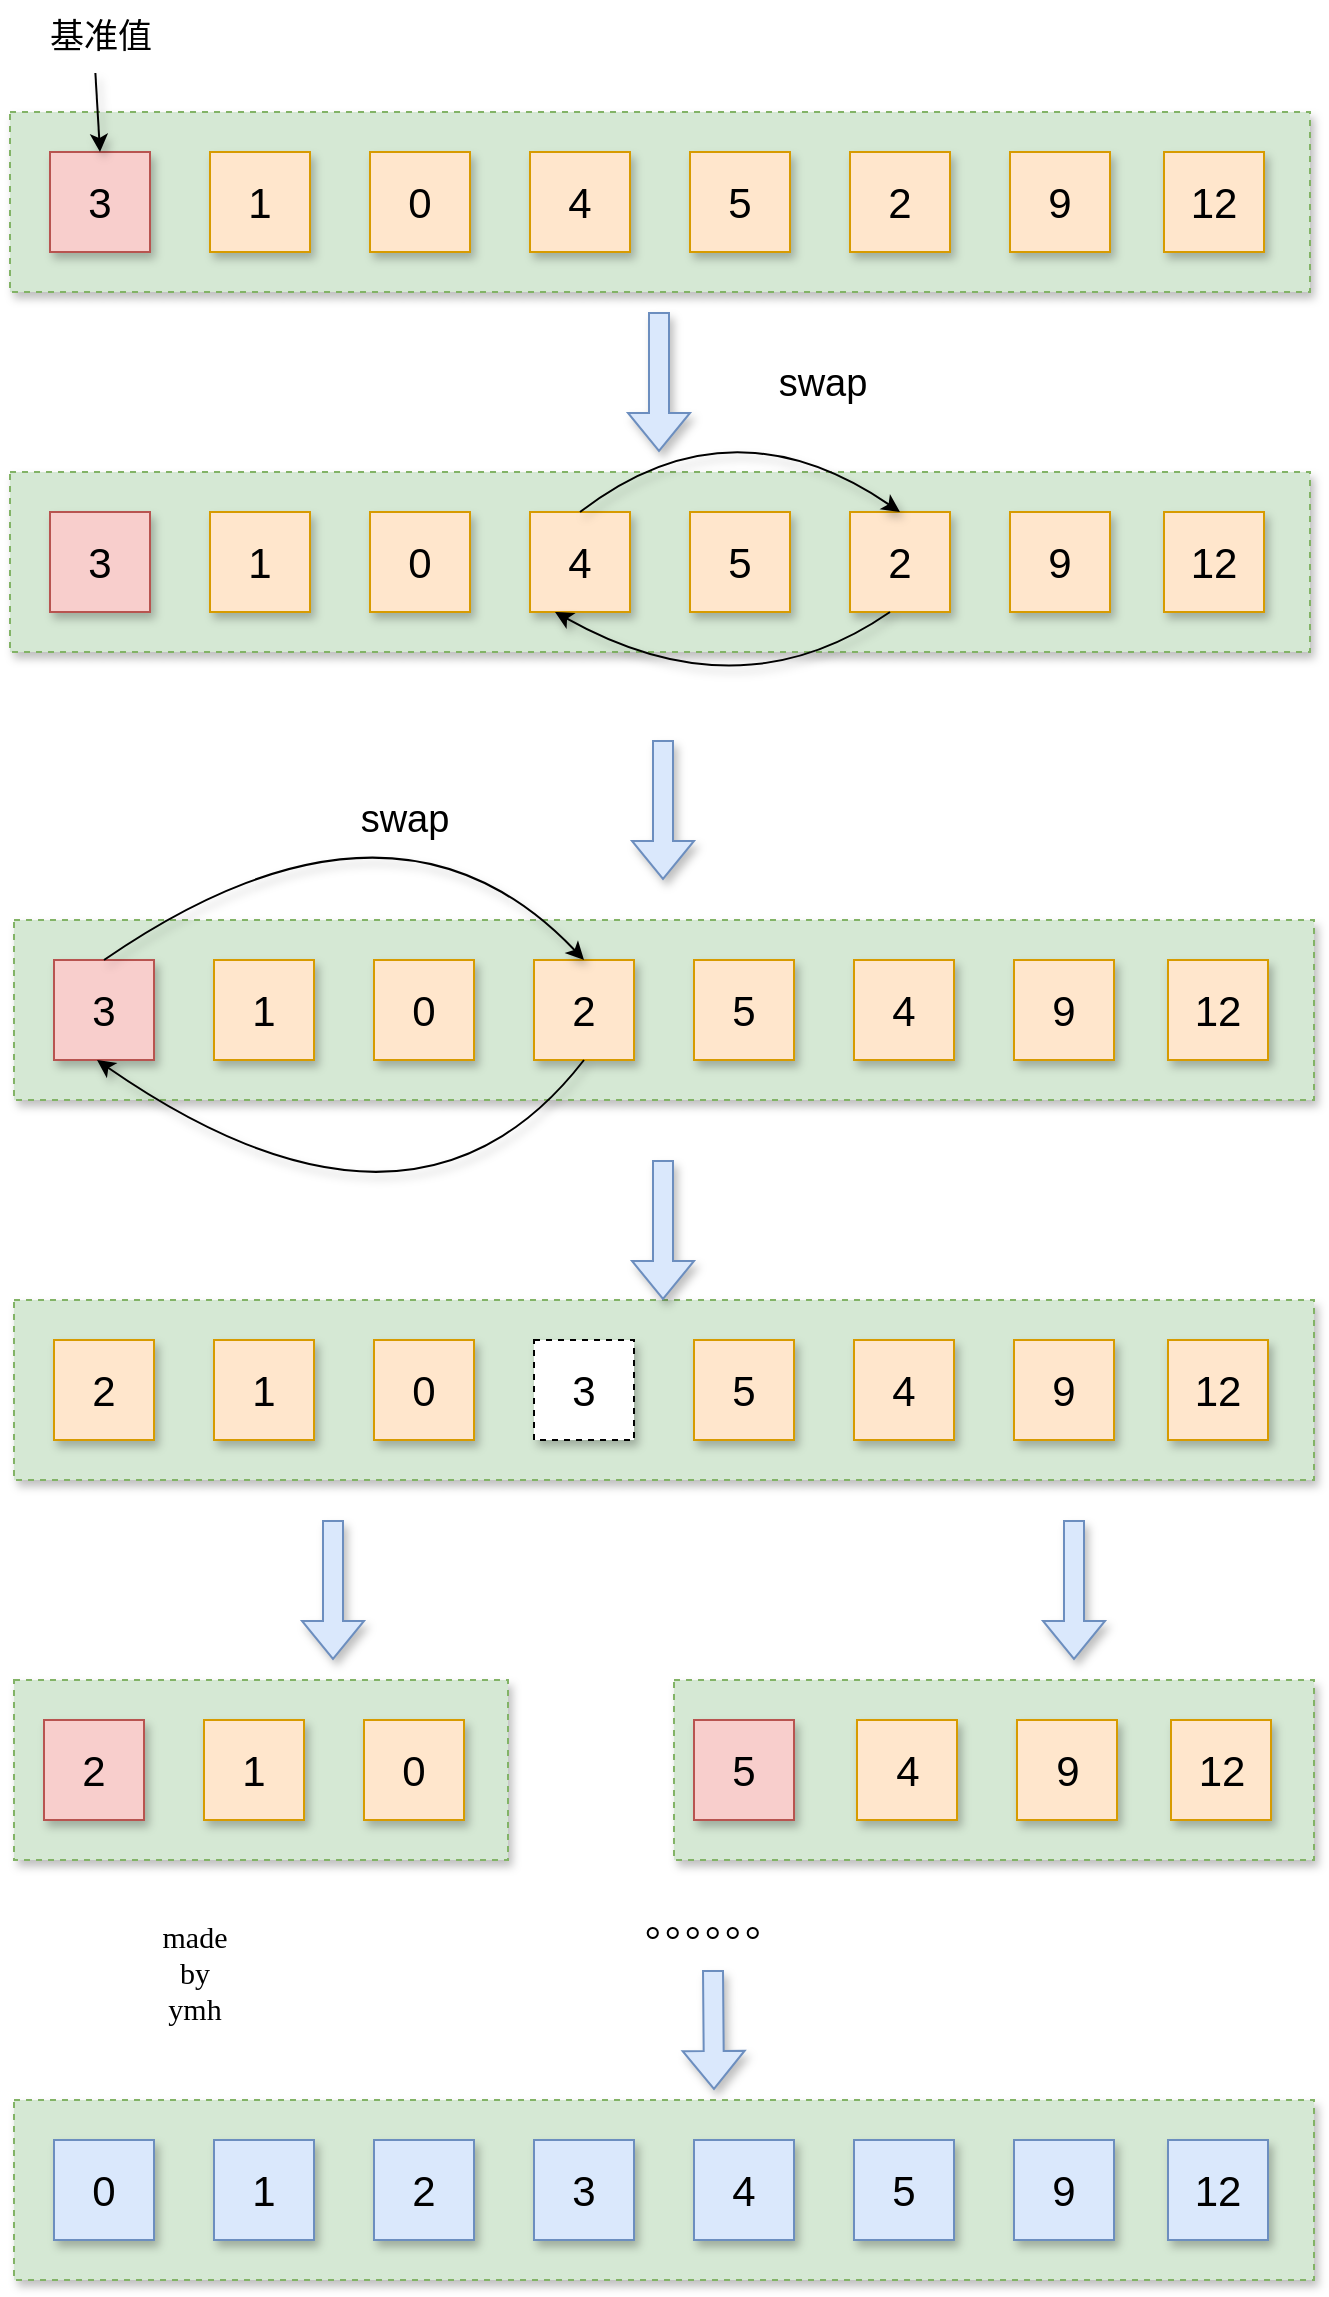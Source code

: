 <mxfile version="24.6.2" type="github" pages="2">
  <diagram name="第 1 页" id="BigGJyOWPHhynoeD0Nnt">
    <mxGraphModel dx="2100" dy="1188" grid="0" gridSize="10" guides="1" tooltips="1" connect="1" arrows="1" fold="1" page="0" pageScale="1" pageWidth="827" pageHeight="1169" background="#ffffff" math="0" shadow="0">
      <root>
        <mxCell id="0" />
        <mxCell id="1" parent="0" />
        <mxCell id="Dfdj8npjzUzR_2U560MS-1" value="" style="rounded=0;whiteSpace=wrap;html=1;dashed=1;fillColor=#d5e8d4;strokeColor=#82b366;shadow=1;" vertex="1" parent="1">
          <mxGeometry x="200" y="200" width="650" height="90" as="geometry" />
        </mxCell>
        <mxCell id="Dfdj8npjzUzR_2U560MS-2" value="&lt;span style=&quot;font-size: 21px;&quot;&gt;3&lt;/span&gt;" style="whiteSpace=wrap;html=1;aspect=fixed;fillColor=#f8cecc;strokeColor=#b85450;shadow=1;" vertex="1" parent="1">
          <mxGeometry x="220" y="220" width="50" height="50" as="geometry" />
        </mxCell>
        <mxCell id="Dfdj8npjzUzR_2U560MS-4" value="&lt;font style=&quot;font-size: 21px;&quot;&gt;1&lt;/font&gt;" style="whiteSpace=wrap;html=1;aspect=fixed;fillColor=#ffe6cc;strokeColor=#d79b00;shadow=1;" vertex="1" parent="1">
          <mxGeometry x="300" y="220" width="50" height="50" as="geometry" />
        </mxCell>
        <mxCell id="Dfdj8npjzUzR_2U560MS-6" value="&lt;font style=&quot;font-size: 21px;&quot;&gt;0&lt;/font&gt;" style="whiteSpace=wrap;html=1;aspect=fixed;fillColor=#ffe6cc;strokeColor=#d79b00;shadow=1;" vertex="1" parent="1">
          <mxGeometry x="380" y="220" width="50" height="50" as="geometry" />
        </mxCell>
        <mxCell id="Dfdj8npjzUzR_2U560MS-8" value="&lt;font style=&quot;font-size: 21px;&quot;&gt;4&lt;/font&gt;" style="whiteSpace=wrap;html=1;aspect=fixed;fillColor=#ffe6cc;strokeColor=#d79b00;shadow=1;" vertex="1" parent="1">
          <mxGeometry x="460" y="220" width="50" height="50" as="geometry" />
        </mxCell>
        <mxCell id="Dfdj8npjzUzR_2U560MS-9" value="&lt;font style=&quot;font-size: 21px;&quot;&gt;5&lt;/font&gt;" style="whiteSpace=wrap;html=1;aspect=fixed;fillColor=#ffe6cc;strokeColor=#d79b00;shadow=1;" vertex="1" parent="1">
          <mxGeometry x="540" y="220" width="50" height="50" as="geometry" />
        </mxCell>
        <mxCell id="Dfdj8npjzUzR_2U560MS-10" value="&lt;span style=&quot;font-size: 21px;&quot;&gt;2&lt;/span&gt;" style="whiteSpace=wrap;html=1;aspect=fixed;fillColor=#ffe6cc;strokeColor=#d79b00;shadow=1;" vertex="1" parent="1">
          <mxGeometry x="620" y="220" width="50" height="50" as="geometry" />
        </mxCell>
        <mxCell id="Dfdj8npjzUzR_2U560MS-11" value="&lt;font style=&quot;font-size: 21px;&quot;&gt;9&lt;/font&gt;" style="whiteSpace=wrap;html=1;aspect=fixed;fillColor=#ffe6cc;strokeColor=#d79b00;shadow=1;" vertex="1" parent="1">
          <mxGeometry x="700" y="220" width="50" height="50" as="geometry" />
        </mxCell>
        <mxCell id="Dfdj8npjzUzR_2U560MS-12" value="&lt;font style=&quot;font-size: 21px;&quot;&gt;12&lt;/font&gt;" style="whiteSpace=wrap;html=1;aspect=fixed;fillColor=#ffe6cc;strokeColor=#d79b00;shadow=1;" vertex="1" parent="1">
          <mxGeometry x="777" y="220" width="50" height="50" as="geometry" />
        </mxCell>
        <mxCell id="Dfdj8npjzUzR_2U560MS-13" value="&lt;font style=&quot;font-size: 17px;&quot;&gt;基准值&lt;/font&gt;" style="text;html=1;align=center;verticalAlign=middle;resizable=0;points=[];autosize=1;strokeColor=none;fillColor=none;shadow=1;" vertex="1" parent="1">
          <mxGeometry x="210" y="148" width="70" height="30" as="geometry" />
        </mxCell>
        <mxCell id="Dfdj8npjzUzR_2U560MS-14" value="" style="endArrow=classic;html=1;rounded=0;exitX=0.467;exitY=1.083;exitDx=0;exitDy=0;exitPerimeter=0;entryX=0.5;entryY=0;entryDx=0;entryDy=0;shadow=1;" edge="1" parent="1" source="Dfdj8npjzUzR_2U560MS-13" target="Dfdj8npjzUzR_2U560MS-2">
          <mxGeometry width="50" height="50" relative="1" as="geometry">
            <mxPoint x="450" y="300" as="sourcePoint" />
            <mxPoint x="500" y="250" as="targetPoint" />
          </mxGeometry>
        </mxCell>
        <mxCell id="Dfdj8npjzUzR_2U560MS-16" value="" style="rounded=0;whiteSpace=wrap;html=1;dashed=1;fillColor=#d5e8d4;strokeColor=#82b366;shadow=1;" vertex="1" parent="1">
          <mxGeometry x="200" y="380" width="650" height="90" as="geometry" />
        </mxCell>
        <mxCell id="Dfdj8npjzUzR_2U560MS-17" value="&lt;span style=&quot;font-size: 21px;&quot;&gt;3&lt;/span&gt;" style="whiteSpace=wrap;html=1;aspect=fixed;fillColor=#f8cecc;strokeColor=#b85450;shadow=1;" vertex="1" parent="1">
          <mxGeometry x="220" y="400" width="50" height="50" as="geometry" />
        </mxCell>
        <mxCell id="Dfdj8npjzUzR_2U560MS-18" value="&lt;font style=&quot;font-size: 21px;&quot;&gt;1&lt;/font&gt;" style="whiteSpace=wrap;html=1;aspect=fixed;fillColor=#ffe6cc;strokeColor=#d79b00;shadow=1;" vertex="1" parent="1">
          <mxGeometry x="300" y="400" width="50" height="50" as="geometry" />
        </mxCell>
        <mxCell id="Dfdj8npjzUzR_2U560MS-19" value="&lt;font style=&quot;font-size: 21px;&quot;&gt;0&lt;/font&gt;" style="whiteSpace=wrap;html=1;aspect=fixed;fillColor=#ffe6cc;strokeColor=#d79b00;shadow=1;" vertex="1" parent="1">
          <mxGeometry x="380" y="400" width="50" height="50" as="geometry" />
        </mxCell>
        <mxCell id="Dfdj8npjzUzR_2U560MS-20" value="&lt;font style=&quot;font-size: 21px;&quot;&gt;4&lt;/font&gt;" style="whiteSpace=wrap;html=1;aspect=fixed;fillColor=#ffe6cc;strokeColor=#d79b00;shadow=1;" vertex="1" parent="1">
          <mxGeometry x="460" y="400" width="50" height="50" as="geometry" />
        </mxCell>
        <mxCell id="Dfdj8npjzUzR_2U560MS-21" value="&lt;font style=&quot;font-size: 21px;&quot;&gt;5&lt;/font&gt;" style="whiteSpace=wrap;html=1;aspect=fixed;fillColor=#ffe6cc;strokeColor=#d79b00;shadow=1;" vertex="1" parent="1">
          <mxGeometry x="540" y="400" width="50" height="50" as="geometry" />
        </mxCell>
        <mxCell id="Dfdj8npjzUzR_2U560MS-22" value="&lt;span style=&quot;font-size: 21px;&quot;&gt;2&lt;/span&gt;" style="whiteSpace=wrap;html=1;aspect=fixed;fillColor=#ffe6cc;strokeColor=#d79b00;shadow=1;" vertex="1" parent="1">
          <mxGeometry x="620" y="400" width="50" height="50" as="geometry" />
        </mxCell>
        <mxCell id="Dfdj8npjzUzR_2U560MS-23" value="&lt;font style=&quot;font-size: 21px;&quot;&gt;9&lt;/font&gt;" style="whiteSpace=wrap;html=1;aspect=fixed;fillColor=#ffe6cc;strokeColor=#d79b00;shadow=1;" vertex="1" parent="1">
          <mxGeometry x="700" y="400" width="50" height="50" as="geometry" />
        </mxCell>
        <mxCell id="Dfdj8npjzUzR_2U560MS-24" value="&lt;font style=&quot;font-size: 21px;&quot;&gt;12&lt;/font&gt;" style="whiteSpace=wrap;html=1;aspect=fixed;fillColor=#ffe6cc;strokeColor=#d79b00;shadow=1;" vertex="1" parent="1">
          <mxGeometry x="777" y="400" width="50" height="50" as="geometry" />
        </mxCell>
        <mxCell id="Dfdj8npjzUzR_2U560MS-25" value="" style="shape=flexArrow;endArrow=classic;html=1;rounded=0;fillColor=#dae8fc;strokeColor=#6c8ebf;shadow=1;" edge="1" parent="1">
          <mxGeometry width="50" height="50" relative="1" as="geometry">
            <mxPoint x="524.5" y="300" as="sourcePoint" />
            <mxPoint x="524.5" y="370" as="targetPoint" />
          </mxGeometry>
        </mxCell>
        <mxCell id="Dfdj8npjzUzR_2U560MS-28" value="" style="endArrow=classic;html=1;rounded=0;exitX=0.5;exitY=0;exitDx=0;exitDy=0;entryX=0.5;entryY=0;entryDx=0;entryDy=0;curved=1;shadow=1;" edge="1" parent="1" source="Dfdj8npjzUzR_2U560MS-20" target="Dfdj8npjzUzR_2U560MS-22">
          <mxGeometry width="50" height="50" relative="1" as="geometry">
            <mxPoint x="440" y="430" as="sourcePoint" />
            <mxPoint x="490" y="380" as="targetPoint" />
            <Array as="points">
              <mxPoint x="560" y="342" />
            </Array>
          </mxGeometry>
        </mxCell>
        <mxCell id="Dfdj8npjzUzR_2U560MS-29" value="" style="endArrow=classic;html=1;rounded=0;entryX=0.25;entryY=1;entryDx=0;entryDy=0;curved=1;shadow=1;" edge="1" parent="1" target="Dfdj8npjzUzR_2U560MS-20">
          <mxGeometry width="50" height="50" relative="1" as="geometry">
            <mxPoint x="640" y="450" as="sourcePoint" />
            <mxPoint x="480" y="440" as="targetPoint" />
            <Array as="points">
              <mxPoint x="565" y="502" />
            </Array>
          </mxGeometry>
        </mxCell>
        <mxCell id="Dfdj8npjzUzR_2U560MS-30" value="&lt;font style=&quot;font-size: 19px;&quot;&gt;swap&lt;/font&gt;" style="text;html=1;align=center;verticalAlign=middle;resizable=0;points=[];autosize=1;strokeColor=none;fillColor=none;shadow=1;" vertex="1" parent="1">
          <mxGeometry x="571" y="316" width="70" height="40" as="geometry" />
        </mxCell>
        <mxCell id="Dfdj8npjzUzR_2U560MS-47" value="" style="rounded=0;whiteSpace=wrap;html=1;dashed=1;fillColor=#d5e8d4;strokeColor=#82b366;shadow=1;" vertex="1" parent="1">
          <mxGeometry x="202" y="794" width="650" height="90" as="geometry" />
        </mxCell>
        <mxCell id="Dfdj8npjzUzR_2U560MS-48" value="&lt;span style=&quot;font-size: 21px;&quot;&gt;2&lt;/span&gt;" style="whiteSpace=wrap;html=1;aspect=fixed;fillColor=#ffe6cc;strokeColor=#d79b00;shadow=1;" vertex="1" parent="1">
          <mxGeometry x="222" y="814" width="50" height="50" as="geometry" />
        </mxCell>
        <mxCell id="Dfdj8npjzUzR_2U560MS-49" value="&lt;font style=&quot;font-size: 21px;&quot;&gt;1&lt;/font&gt;" style="whiteSpace=wrap;html=1;aspect=fixed;fillColor=#ffe6cc;strokeColor=#d79b00;shadow=1;" vertex="1" parent="1">
          <mxGeometry x="302" y="814" width="50" height="50" as="geometry" />
        </mxCell>
        <mxCell id="Dfdj8npjzUzR_2U560MS-50" value="&lt;font style=&quot;font-size: 21px;&quot;&gt;0&lt;/font&gt;" style="whiteSpace=wrap;html=1;aspect=fixed;fillColor=#ffe6cc;strokeColor=#d79b00;shadow=1;" vertex="1" parent="1">
          <mxGeometry x="382" y="814" width="50" height="50" as="geometry" />
        </mxCell>
        <mxCell id="Dfdj8npjzUzR_2U560MS-51" value="&lt;span style=&quot;font-size: 21px;&quot;&gt;5&lt;/span&gt;" style="whiteSpace=wrap;html=1;aspect=fixed;fillColor=#ffe6cc;strokeColor=#d79b00;shadow=1;" vertex="1" parent="1">
          <mxGeometry x="542" y="814" width="50" height="50" as="geometry" />
        </mxCell>
        <mxCell id="Dfdj8npjzUzR_2U560MS-52" value="&lt;span style=&quot;font-size: 21px;&quot;&gt;3&lt;/span&gt;" style="whiteSpace=wrap;html=1;aspect=fixed;dashed=1;shadow=1;" vertex="1" parent="1">
          <mxGeometry x="462" y="814" width="50" height="50" as="geometry" />
        </mxCell>
        <mxCell id="Dfdj8npjzUzR_2U560MS-53" value="&lt;span style=&quot;font-size: 21px;&quot;&gt;4&lt;/span&gt;" style="whiteSpace=wrap;html=1;aspect=fixed;fillColor=#ffe6cc;strokeColor=#d79b00;shadow=1;" vertex="1" parent="1">
          <mxGeometry x="622" y="814" width="50" height="50" as="geometry" />
        </mxCell>
        <mxCell id="Dfdj8npjzUzR_2U560MS-54" value="&lt;font style=&quot;font-size: 21px;&quot;&gt;9&lt;/font&gt;" style="whiteSpace=wrap;html=1;aspect=fixed;fillColor=#ffe6cc;strokeColor=#d79b00;shadow=1;" vertex="1" parent="1">
          <mxGeometry x="702" y="814" width="50" height="50" as="geometry" />
        </mxCell>
        <mxCell id="Dfdj8npjzUzR_2U560MS-55" value="&lt;font style=&quot;font-size: 21px;&quot;&gt;12&lt;/font&gt;" style="whiteSpace=wrap;html=1;aspect=fixed;fillColor=#ffe6cc;strokeColor=#d79b00;shadow=1;" vertex="1" parent="1">
          <mxGeometry x="779" y="814" width="50" height="50" as="geometry" />
        </mxCell>
        <mxCell id="Dfdj8npjzUzR_2U560MS-56" value="" style="shape=flexArrow;endArrow=classic;html=1;rounded=0;fillColor=#dae8fc;strokeColor=#6c8ebf;shadow=1;" edge="1" parent="1">
          <mxGeometry width="50" height="50" relative="1" as="geometry">
            <mxPoint x="361.5" y="904" as="sourcePoint" />
            <mxPoint x="361.5" y="974" as="targetPoint" />
          </mxGeometry>
        </mxCell>
        <mxCell id="Dfdj8npjzUzR_2U560MS-58" value="" style="shape=flexArrow;endArrow=classic;html=1;rounded=0;fillColor=#dae8fc;strokeColor=#6c8ebf;shadow=1;" edge="1" parent="1">
          <mxGeometry width="50" height="50" relative="1" as="geometry">
            <mxPoint x="732" y="904" as="sourcePoint" />
            <mxPoint x="732" y="974" as="targetPoint" />
          </mxGeometry>
        </mxCell>
        <mxCell id="Dfdj8npjzUzR_2U560MS-63" value="" style="rounded=0;whiteSpace=wrap;html=1;dashed=1;fillColor=#d5e8d4;strokeColor=#82b366;shadow=1;" vertex="1" parent="1">
          <mxGeometry x="202" y="984" width="247" height="90" as="geometry" />
        </mxCell>
        <mxCell id="Dfdj8npjzUzR_2U560MS-59" value="&lt;span style=&quot;font-size: 21px;&quot;&gt;2&lt;/span&gt;" style="whiteSpace=wrap;html=1;aspect=fixed;fillColor=#f8cecc;strokeColor=#b85450;shadow=1;" vertex="1" parent="1">
          <mxGeometry x="217" y="1004" width="50" height="50" as="geometry" />
        </mxCell>
        <mxCell id="Dfdj8npjzUzR_2U560MS-60" value="&lt;font style=&quot;font-size: 21px;&quot;&gt;1&lt;/font&gt;" style="whiteSpace=wrap;html=1;aspect=fixed;fillColor=#ffe6cc;strokeColor=#d79b00;shadow=1;" vertex="1" parent="1">
          <mxGeometry x="297" y="1004" width="50" height="50" as="geometry" />
        </mxCell>
        <mxCell id="Dfdj8npjzUzR_2U560MS-61" value="&lt;font style=&quot;font-size: 21px;&quot;&gt;0&lt;/font&gt;" style="whiteSpace=wrap;html=1;aspect=fixed;fillColor=#ffe6cc;strokeColor=#d79b00;shadow=1;" vertex="1" parent="1">
          <mxGeometry x="377" y="1004" width="50" height="50" as="geometry" />
        </mxCell>
        <mxCell id="Dfdj8npjzUzR_2U560MS-65" value="" style="rounded=0;whiteSpace=wrap;html=1;dashed=1;fillColor=#d5e8d4;strokeColor=#82b366;shadow=1;" vertex="1" parent="1">
          <mxGeometry x="532" y="984" width="320" height="90" as="geometry" />
        </mxCell>
        <mxCell id="Dfdj8npjzUzR_2U560MS-67" value="&lt;span style=&quot;font-size: 21px;&quot;&gt;4&lt;/span&gt;" style="whiteSpace=wrap;html=1;aspect=fixed;fillColor=#ffe6cc;strokeColor=#d79b00;shadow=1;" vertex="1" parent="1">
          <mxGeometry x="623.5" y="1004" width="50" height="50" as="geometry" />
        </mxCell>
        <mxCell id="Dfdj8npjzUzR_2U560MS-68" value="&lt;font style=&quot;font-size: 21px;&quot;&gt;9&lt;/font&gt;" style="whiteSpace=wrap;html=1;aspect=fixed;fillColor=#ffe6cc;strokeColor=#d79b00;shadow=1;" vertex="1" parent="1">
          <mxGeometry x="703.5" y="1004" width="50" height="50" as="geometry" />
        </mxCell>
        <mxCell id="Dfdj8npjzUzR_2U560MS-69" value="&lt;font style=&quot;font-size: 21px;&quot;&gt;12&lt;/font&gt;" style="whiteSpace=wrap;html=1;aspect=fixed;fillColor=#ffe6cc;strokeColor=#d79b00;shadow=1;" vertex="1" parent="1">
          <mxGeometry x="780.5" y="1004" width="50" height="50" as="geometry" />
        </mxCell>
        <mxCell id="Dfdj8npjzUzR_2U560MS-70" value="" style="shape=flexArrow;endArrow=classic;html=1;rounded=0;fillColor=#dae8fc;strokeColor=#6c8ebf;shadow=1;" edge="1" parent="1">
          <mxGeometry width="50" height="50" relative="1" as="geometry">
            <mxPoint x="526.5" y="724" as="sourcePoint" />
            <mxPoint x="526.5" y="794" as="targetPoint" />
          </mxGeometry>
        </mxCell>
        <mxCell id="Dfdj8npjzUzR_2U560MS-71" value="" style="shape=flexArrow;endArrow=classic;html=1;rounded=0;fillColor=#dae8fc;strokeColor=#6c8ebf;shadow=1;" edge="1" parent="1">
          <mxGeometry width="50" height="50" relative="1" as="geometry">
            <mxPoint x="551.5" y="1129" as="sourcePoint" />
            <mxPoint x="552" y="1189" as="targetPoint" />
          </mxGeometry>
        </mxCell>
        <mxCell id="Dfdj8npjzUzR_2U560MS-75" value="。。。。。。" style="text;html=1;align=center;verticalAlign=middle;resizable=0;points=[];autosize=1;strokeColor=none;fillColor=none;fontSize=20;shadow=1;" vertex="1" parent="1">
          <mxGeometry x="482" y="1084" width="140" height="40" as="geometry" />
        </mxCell>
        <mxCell id="Dfdj8npjzUzR_2U560MS-88" value="" style="rounded=0;whiteSpace=wrap;html=1;dashed=1;fillColor=#d5e8d4;strokeColor=#82b366;shadow=1;" vertex="1" parent="1">
          <mxGeometry x="202" y="1194" width="650" height="90" as="geometry" />
        </mxCell>
        <mxCell id="Dfdj8npjzUzR_2U560MS-89" value="&lt;span style=&quot;font-size: 21px;&quot;&gt;0&lt;/span&gt;" style="whiteSpace=wrap;html=1;aspect=fixed;fillColor=#dae8fc;strokeColor=#6c8ebf;shadow=1;" vertex="1" parent="1">
          <mxGeometry x="222" y="1214" width="50" height="50" as="geometry" />
        </mxCell>
        <mxCell id="Dfdj8npjzUzR_2U560MS-90" value="&lt;font style=&quot;font-size: 21px;&quot;&gt;1&lt;/font&gt;" style="whiteSpace=wrap;html=1;aspect=fixed;fillColor=#dae8fc;strokeColor=#6c8ebf;shadow=1;" vertex="1" parent="1">
          <mxGeometry x="302" y="1214" width="50" height="50" as="geometry" />
        </mxCell>
        <mxCell id="Dfdj8npjzUzR_2U560MS-91" value="&lt;font style=&quot;font-size: 21px;&quot;&gt;2&lt;/font&gt;" style="whiteSpace=wrap;html=1;aspect=fixed;fillColor=#dae8fc;strokeColor=#6c8ebf;shadow=1;" vertex="1" parent="1">
          <mxGeometry x="382" y="1214" width="50" height="50" as="geometry" />
        </mxCell>
        <mxCell id="Dfdj8npjzUzR_2U560MS-92" value="&lt;font style=&quot;font-size: 21px;&quot;&gt;3&lt;/font&gt;" style="whiteSpace=wrap;html=1;aspect=fixed;fillColor=#dae8fc;strokeColor=#6c8ebf;shadow=1;" vertex="1" parent="1">
          <mxGeometry x="462" y="1214" width="50" height="50" as="geometry" />
        </mxCell>
        <mxCell id="Dfdj8npjzUzR_2U560MS-93" value="&lt;font style=&quot;font-size: 21px;&quot;&gt;4&lt;/font&gt;" style="whiteSpace=wrap;html=1;aspect=fixed;fillColor=#dae8fc;strokeColor=#6c8ebf;shadow=1;" vertex="1" parent="1">
          <mxGeometry x="542" y="1214" width="50" height="50" as="geometry" />
        </mxCell>
        <mxCell id="Dfdj8npjzUzR_2U560MS-94" value="&lt;span style=&quot;font-size: 21px;&quot;&gt;5&lt;/span&gt;" style="whiteSpace=wrap;html=1;aspect=fixed;fillColor=#dae8fc;strokeColor=#6c8ebf;shadow=1;" vertex="1" parent="1">
          <mxGeometry x="622" y="1214" width="50" height="50" as="geometry" />
        </mxCell>
        <mxCell id="Dfdj8npjzUzR_2U560MS-95" value="&lt;font style=&quot;font-size: 21px;&quot;&gt;9&lt;/font&gt;" style="whiteSpace=wrap;html=1;aspect=fixed;fillColor=#dae8fc;strokeColor=#6c8ebf;shadow=1;" vertex="1" parent="1">
          <mxGeometry x="702" y="1214" width="50" height="50" as="geometry" />
        </mxCell>
        <mxCell id="Dfdj8npjzUzR_2U560MS-96" value="&lt;font style=&quot;font-size: 21px;&quot;&gt;12&lt;/font&gt;" style="whiteSpace=wrap;html=1;aspect=fixed;fillColor=#dae8fc;strokeColor=#6c8ebf;shadow=1;" vertex="1" parent="1">
          <mxGeometry x="779" y="1214" width="50" height="50" as="geometry" />
        </mxCell>
        <mxCell id="Dfdj8npjzUzR_2U560MS-99" value="" style="rounded=0;whiteSpace=wrap;html=1;dashed=1;fillColor=#d5e8d4;strokeColor=#82b366;shadow=1;" vertex="1" parent="1">
          <mxGeometry x="202" y="604" width="650" height="90" as="geometry" />
        </mxCell>
        <mxCell id="Dfdj8npjzUzR_2U560MS-100" value="&lt;span style=&quot;font-size: 21px;&quot;&gt;3&lt;/span&gt;" style="whiteSpace=wrap;html=1;aspect=fixed;fillColor=#f8cecc;strokeColor=#b85450;shadow=1;" vertex="1" parent="1">
          <mxGeometry x="222" y="624" width="50" height="50" as="geometry" />
        </mxCell>
        <mxCell id="Dfdj8npjzUzR_2U560MS-101" value="&lt;font style=&quot;font-size: 21px;&quot;&gt;1&lt;/font&gt;" style="whiteSpace=wrap;html=1;aspect=fixed;fillColor=#ffe6cc;strokeColor=#d79b00;shadow=1;" vertex="1" parent="1">
          <mxGeometry x="302" y="624" width="50" height="50" as="geometry" />
        </mxCell>
        <mxCell id="Dfdj8npjzUzR_2U560MS-102" value="&lt;font style=&quot;font-size: 21px;&quot;&gt;0&lt;/font&gt;" style="whiteSpace=wrap;html=1;aspect=fixed;fillColor=#ffe6cc;strokeColor=#d79b00;shadow=1;" vertex="1" parent="1">
          <mxGeometry x="382" y="624" width="50" height="50" as="geometry" />
        </mxCell>
        <mxCell id="Dfdj8npjzUzR_2U560MS-103" value="&lt;span style=&quot;font-size: 21px;&quot;&gt;2&lt;/span&gt;" style="whiteSpace=wrap;html=1;aspect=fixed;fillColor=#ffe6cc;strokeColor=#d79b00;shadow=1;" vertex="1" parent="1">
          <mxGeometry x="462" y="624" width="50" height="50" as="geometry" />
        </mxCell>
        <mxCell id="Dfdj8npjzUzR_2U560MS-104" value="&lt;span style=&quot;font-size: 21px;&quot;&gt;5&lt;/span&gt;" style="whiteSpace=wrap;html=1;aspect=fixed;fillColor=#ffe6cc;strokeColor=#d79b00;shadow=1;" vertex="1" parent="1">
          <mxGeometry x="542" y="624" width="50" height="50" as="geometry" />
        </mxCell>
        <mxCell id="Dfdj8npjzUzR_2U560MS-105" value="&lt;span style=&quot;font-size: 21px;&quot;&gt;4&lt;/span&gt;" style="whiteSpace=wrap;html=1;aspect=fixed;fillColor=#ffe6cc;strokeColor=#d79b00;shadow=1;" vertex="1" parent="1">
          <mxGeometry x="622" y="624" width="50" height="50" as="geometry" />
        </mxCell>
        <mxCell id="Dfdj8npjzUzR_2U560MS-106" value="&lt;font style=&quot;font-size: 21px;&quot;&gt;9&lt;/font&gt;" style="whiteSpace=wrap;html=1;aspect=fixed;fillColor=#ffe6cc;strokeColor=#d79b00;shadow=1;" vertex="1" parent="1">
          <mxGeometry x="702" y="624" width="50" height="50" as="geometry" />
        </mxCell>
        <mxCell id="Dfdj8npjzUzR_2U560MS-107" value="&lt;font style=&quot;font-size: 21px;&quot;&gt;12&lt;/font&gt;" style="whiteSpace=wrap;html=1;aspect=fixed;fillColor=#ffe6cc;strokeColor=#d79b00;shadow=1;" vertex="1" parent="1">
          <mxGeometry x="779" y="624" width="50" height="50" as="geometry" />
        </mxCell>
        <mxCell id="Dfdj8npjzUzR_2U560MS-108" value="" style="shape=flexArrow;endArrow=classic;html=1;rounded=0;fillColor=#dae8fc;strokeColor=#6c8ebf;shadow=1;" edge="1" parent="1">
          <mxGeometry width="50" height="50" relative="1" as="geometry">
            <mxPoint x="526.5" y="514" as="sourcePoint" />
            <mxPoint x="526.5" y="584" as="targetPoint" />
          </mxGeometry>
        </mxCell>
        <mxCell id="Dfdj8npjzUzR_2U560MS-113" value="" style="endArrow=classic;html=1;rounded=0;exitX=0.5;exitY=0;exitDx=0;exitDy=0;entryX=0.5;entryY=0;entryDx=0;entryDy=0;curved=1;shadow=1;" edge="1" parent="1" target="Dfdj8npjzUzR_2U560MS-103">
          <mxGeometry width="50" height="50" relative="1" as="geometry">
            <mxPoint x="247" y="624" as="sourcePoint" />
            <mxPoint x="407" y="624" as="targetPoint" />
            <Array as="points">
              <mxPoint x="392" y="524" />
            </Array>
          </mxGeometry>
        </mxCell>
        <mxCell id="Dfdj8npjzUzR_2U560MS-114" value="" style="endArrow=classic;html=1;rounded=0;entryX=0.25;entryY=1;entryDx=0;entryDy=0;curved=1;exitX=0.5;exitY=1;exitDx=0;exitDy=0;shadow=1;" edge="1" parent="1" source="Dfdj8npjzUzR_2U560MS-103">
          <mxGeometry width="50" height="50" relative="1" as="geometry">
            <mxPoint x="410.5" y="674" as="sourcePoint" />
            <mxPoint x="243.5" y="674" as="targetPoint" />
            <Array as="points">
              <mxPoint x="402" y="784" />
            </Array>
          </mxGeometry>
        </mxCell>
        <mxCell id="Dfdj8npjzUzR_2U560MS-115" value="&lt;font style=&quot;font-size: 19px;&quot;&gt;swap&lt;/font&gt;" style="text;html=1;align=center;verticalAlign=middle;resizable=0;points=[];autosize=1;strokeColor=none;fillColor=none;shadow=1;" vertex="1" parent="1">
          <mxGeometry x="362" y="534" width="70" height="40" as="geometry" />
        </mxCell>
        <mxCell id="Dfdj8npjzUzR_2U560MS-116" value="made&lt;div style=&quot;font-size: 15px;&quot;&gt;by&lt;/div&gt;&lt;div style=&quot;font-size: 15px;&quot;&gt;ymh&lt;/div&gt;&lt;div style=&quot;font-size: 15px;&quot;&gt;&lt;br style=&quot;font-size: 15px;&quot;&gt;&lt;/div&gt;" style="text;html=1;align=center;verticalAlign=middle;resizable=0;points=[];autosize=1;strokeColor=none;fillColor=none;fontSize=15;fontFamily=Comic Sans MS;shadow=1;" vertex="1" parent="1">
          <mxGeometry x="262" y="1094" width="60" height="90" as="geometry" />
        </mxCell>
        <mxCell id="awNUwj78HGVjr99xyrV6-2" value="&lt;span style=&quot;font-size: 21px;&quot;&gt;5&lt;/span&gt;" style="whiteSpace=wrap;html=1;aspect=fixed;fillColor=#f8cecc;strokeColor=#b85450;shadow=1;" vertex="1" parent="1">
          <mxGeometry x="542" y="1004" width="50" height="50" as="geometry" />
        </mxCell>
      </root>
    </mxGraphModel>
  </diagram>
  <diagram id="UXegYHz5sfzg4sJotecR" name="第 2 页">
    <mxGraphModel dx="596" dy="379" grid="1" gridSize="10" guides="1" tooltips="1" connect="1" arrows="1" fold="1" page="1" pageScale="1" pageWidth="827" pageHeight="1169" math="0" shadow="0">
      <root>
        <mxCell id="0" />
        <mxCell id="1" parent="0" />
      </root>
    </mxGraphModel>
  </diagram>
</mxfile>
